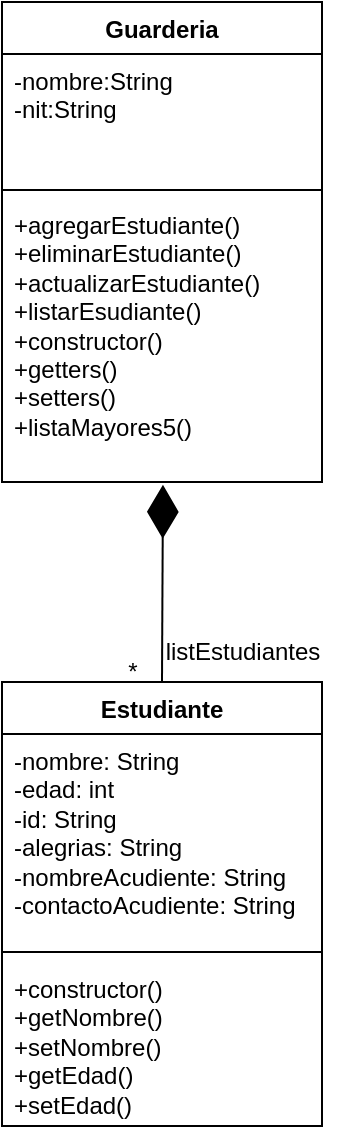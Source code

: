 <mxfile version="26.0.14">
  <diagram name="Página-1" id="-uUMr2G1sATmr3uWk33-">
    <mxGraphModel dx="1008" dy="537" grid="1" gridSize="10" guides="1" tooltips="1" connect="1" arrows="1" fold="1" page="1" pageScale="1" pageWidth="827" pageHeight="1169" math="0" shadow="0">
      <root>
        <mxCell id="0" />
        <mxCell id="1" parent="0" />
        <mxCell id="MvSLCjWyOc8ZC4i4dfrs-9" value="Estudiante" style="swimlane;fontStyle=1;align=center;verticalAlign=top;childLayout=stackLayout;horizontal=1;startSize=26;horizontalStack=0;resizeParent=1;resizeParentMax=0;resizeLast=0;collapsible=1;marginBottom=0;whiteSpace=wrap;html=1;" vertex="1" parent="1">
          <mxGeometry x="300" y="500" width="160" height="222" as="geometry" />
        </mxCell>
        <mxCell id="MvSLCjWyOc8ZC4i4dfrs-10" value="-nombre: String&lt;div&gt;-edad: int&lt;/div&gt;&lt;div&gt;-id: String&lt;/div&gt;&lt;div&gt;-alegrias: String&lt;/div&gt;&lt;div&gt;-nombreAcudiente: String&lt;/div&gt;&lt;div&gt;-contactoAcudiente: String&lt;/div&gt;" style="text;strokeColor=none;fillColor=none;align=left;verticalAlign=top;spacingLeft=4;spacingRight=4;overflow=hidden;rotatable=0;points=[[0,0.5],[1,0.5]];portConstraint=eastwest;whiteSpace=wrap;html=1;" vertex="1" parent="MvSLCjWyOc8ZC4i4dfrs-9">
          <mxGeometry y="26" width="160" height="104" as="geometry" />
        </mxCell>
        <mxCell id="MvSLCjWyOc8ZC4i4dfrs-11" value="" style="line;strokeWidth=1;fillColor=none;align=left;verticalAlign=middle;spacingTop=-1;spacingLeft=3;spacingRight=3;rotatable=0;labelPosition=right;points=[];portConstraint=eastwest;strokeColor=inherit;" vertex="1" parent="MvSLCjWyOc8ZC4i4dfrs-9">
          <mxGeometry y="130" width="160" height="10" as="geometry" />
        </mxCell>
        <mxCell id="MvSLCjWyOc8ZC4i4dfrs-12" value="+constructor()&lt;div&gt;+getNombre()&lt;/div&gt;&lt;div&gt;+setNombre()&lt;/div&gt;&lt;div&gt;+getEdad&lt;span style=&quot;background-color: transparent; color: light-dark(rgb(0, 0, 0), rgb(255, 255, 255));&quot;&gt;()&lt;/span&gt;&lt;/div&gt;&lt;div&gt;+setEdad&lt;span style=&quot;background-color: transparent; color: light-dark(rgb(0, 0, 0), rgb(255, 255, 255));&quot;&gt;()&lt;/span&gt;&lt;/div&gt;" style="text;strokeColor=none;fillColor=none;align=left;verticalAlign=top;spacingLeft=4;spacingRight=4;overflow=hidden;rotatable=0;points=[[0,0.5],[1,0.5]];portConstraint=eastwest;whiteSpace=wrap;html=1;" vertex="1" parent="MvSLCjWyOc8ZC4i4dfrs-9">
          <mxGeometry y="140" width="160" height="82" as="geometry" />
        </mxCell>
        <mxCell id="MvSLCjWyOc8ZC4i4dfrs-19" value="listEstudiantes" style="text;html=1;align=center;verticalAlign=middle;resizable=0;points=[];autosize=1;strokeColor=none;fillColor=none;" vertex="1" parent="1">
          <mxGeometry x="370" y="470" width="100" height="30" as="geometry" />
        </mxCell>
        <mxCell id="MvSLCjWyOc8ZC4i4dfrs-20" value="*" style="text;html=1;align=center;verticalAlign=middle;resizable=0;points=[];autosize=1;strokeColor=none;fillColor=none;" vertex="1" parent="1">
          <mxGeometry x="350" y="480" width="30" height="30" as="geometry" />
        </mxCell>
        <mxCell id="MvSLCjWyOc8ZC4i4dfrs-24" value="Guarderia" style="swimlane;fontStyle=1;align=center;verticalAlign=top;childLayout=stackLayout;horizontal=1;startSize=26;horizontalStack=0;resizeParent=1;resizeParentMax=0;resizeLast=0;collapsible=1;marginBottom=0;whiteSpace=wrap;html=1;" vertex="1" parent="1">
          <mxGeometry x="300" y="160" width="160" height="240" as="geometry" />
        </mxCell>
        <mxCell id="MvSLCjWyOc8ZC4i4dfrs-25" value="-nombre:String&lt;div&gt;-nit:String&lt;/div&gt;" style="text;strokeColor=none;fillColor=none;align=left;verticalAlign=top;spacingLeft=4;spacingRight=4;overflow=hidden;rotatable=0;points=[[0,0.5],[1,0.5]];portConstraint=eastwest;whiteSpace=wrap;html=1;" vertex="1" parent="MvSLCjWyOc8ZC4i4dfrs-24">
          <mxGeometry y="26" width="160" height="64" as="geometry" />
        </mxCell>
        <mxCell id="MvSLCjWyOc8ZC4i4dfrs-26" value="" style="line;strokeWidth=1;fillColor=none;align=left;verticalAlign=middle;spacingTop=-1;spacingLeft=3;spacingRight=3;rotatable=0;labelPosition=right;points=[];portConstraint=eastwest;strokeColor=inherit;" vertex="1" parent="MvSLCjWyOc8ZC4i4dfrs-24">
          <mxGeometry y="90" width="160" height="8" as="geometry" />
        </mxCell>
        <mxCell id="MvSLCjWyOc8ZC4i4dfrs-27" value="+agregarEstudiante()&lt;div&gt;+eliminarEstudiante()&lt;/div&gt;&lt;div&gt;+actualizarEstudiante()&lt;/div&gt;&lt;div&gt;+listarEsudiante()&lt;/div&gt;&lt;div&gt;+constructor()&lt;/div&gt;&lt;div&gt;+getters()&lt;/div&gt;&lt;div&gt;+setters()&lt;/div&gt;&lt;div&gt;+listaMayores5()&lt;/div&gt;&lt;div&gt;&lt;br&gt;&lt;/div&gt;" style="text;strokeColor=none;fillColor=none;align=left;verticalAlign=top;spacingLeft=4;spacingRight=4;overflow=hidden;rotatable=0;points=[[0,0.5],[1,0.5]];portConstraint=eastwest;whiteSpace=wrap;html=1;" vertex="1" parent="MvSLCjWyOc8ZC4i4dfrs-24">
          <mxGeometry y="98" width="160" height="142" as="geometry" />
        </mxCell>
        <mxCell id="MvSLCjWyOc8ZC4i4dfrs-28" value="" style="endArrow=diamondThin;endFill=1;endSize=24;html=1;rounded=0;entryX=0.503;entryY=1.01;entryDx=0;entryDy=0;entryPerimeter=0;exitX=0.5;exitY=0;exitDx=0;exitDy=0;" edge="1" parent="1" target="MvSLCjWyOc8ZC4i4dfrs-27">
          <mxGeometry width="160" relative="1" as="geometry">
            <mxPoint x="380" y="500" as="sourcePoint" />
            <mxPoint x="490" y="520" as="targetPoint" />
          </mxGeometry>
        </mxCell>
      </root>
    </mxGraphModel>
  </diagram>
</mxfile>
